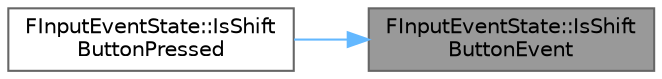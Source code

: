 digraph "FInputEventState::IsShiftButtonEvent"
{
 // INTERACTIVE_SVG=YES
 // LATEX_PDF_SIZE
  bgcolor="transparent";
  edge [fontname=Helvetica,fontsize=10,labelfontname=Helvetica,labelfontsize=10];
  node [fontname=Helvetica,fontsize=10,shape=box,height=0.2,width=0.4];
  rankdir="RL";
  Node1 [id="Node000001",label="FInputEventState::IsShift\lButtonEvent",height=0.2,width=0.4,color="gray40", fillcolor="grey60", style="filled", fontcolor="black",tooltip=" "];
  Node1 -> Node2 [id="edge1_Node000001_Node000002",dir="back",color="steelblue1",style="solid",tooltip=" "];
  Node2 [id="Node000002",label="FInputEventState::IsShift\lButtonPressed",height=0.2,width=0.4,color="grey40", fillcolor="white", style="filled",URL="$d9/d1e/structFInputEventState.html#aa221a1ac3eeaf8ba4f54394983216dea",tooltip=" "];
}
